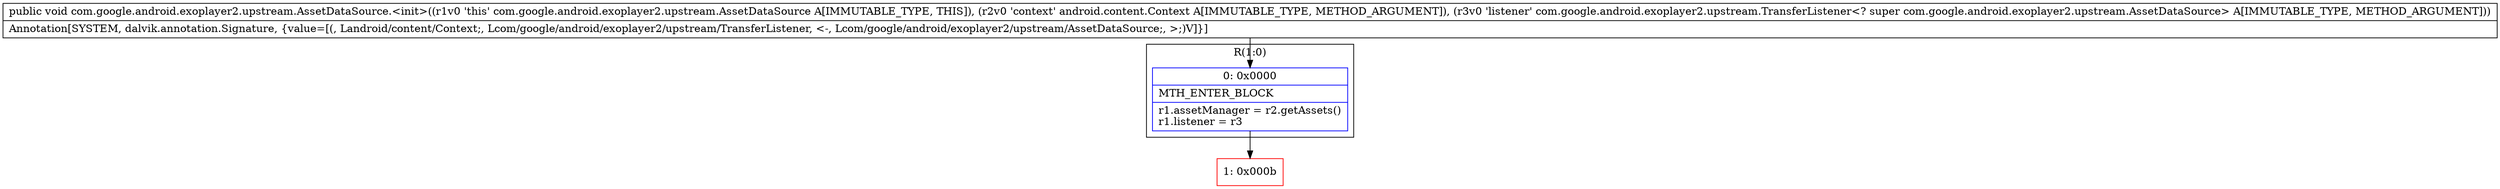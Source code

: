 digraph "CFG forcom.google.android.exoplayer2.upstream.AssetDataSource.\<init\>(Landroid\/content\/Context;Lcom\/google\/android\/exoplayer2\/upstream\/TransferListener;)V" {
subgraph cluster_Region_1482639219 {
label = "R(1:0)";
node [shape=record,color=blue];
Node_0 [shape=record,label="{0\:\ 0x0000|MTH_ENTER_BLOCK\l|r1.assetManager = r2.getAssets()\lr1.listener = r3\l}"];
}
Node_1 [shape=record,color=red,label="{1\:\ 0x000b}"];
MethodNode[shape=record,label="{public void com.google.android.exoplayer2.upstream.AssetDataSource.\<init\>((r1v0 'this' com.google.android.exoplayer2.upstream.AssetDataSource A[IMMUTABLE_TYPE, THIS]), (r2v0 'context' android.content.Context A[IMMUTABLE_TYPE, METHOD_ARGUMENT]), (r3v0 'listener' com.google.android.exoplayer2.upstream.TransferListener\<? super com.google.android.exoplayer2.upstream.AssetDataSource\> A[IMMUTABLE_TYPE, METHOD_ARGUMENT]))  | Annotation[SYSTEM, dalvik.annotation.Signature, \{value=[(, Landroid\/content\/Context;, Lcom\/google\/android\/exoplayer2\/upstream\/TransferListener, \<\-, Lcom\/google\/android\/exoplayer2\/upstream\/AssetDataSource;, \>;)V]\}]\l}"];
MethodNode -> Node_0;
Node_0 -> Node_1;
}

